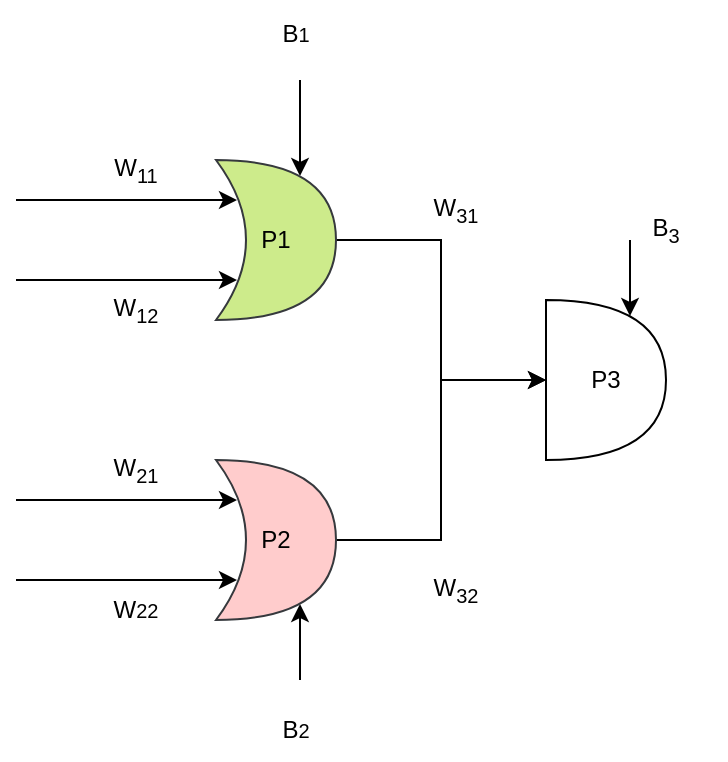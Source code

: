 <mxfile version="16.6.2" type="device"><diagram id="0-lxFGCHeppUsUB7t1RA" name="Page-1"><mxGraphModel dx="1106" dy="590" grid="1" gridSize="10" guides="1" tooltips="1" connect="1" arrows="1" fold="1" page="1" pageScale="1" pageWidth="850" pageHeight="1100" math="0" shadow="0"><root><mxCell id="0"/><mxCell id="1" parent="0"/><mxCell id="z7cxjD0Fovs-Sgl5fztl-4" style="edgeStyle=orthogonalEdgeStyle;rounded=0;orthogonalLoop=1;jettySize=auto;html=1;entryX=0;entryY=0.5;entryDx=0;entryDy=0;entryPerimeter=0;" edge="1" parent="1" source="z7cxjD0Fovs-Sgl5fztl-1" target="z7cxjD0Fovs-Sgl5fztl-3"><mxGeometry relative="1" as="geometry"/></mxCell><mxCell id="z7cxjD0Fovs-Sgl5fztl-6" style="edgeStyle=orthogonalEdgeStyle;rounded=0;orthogonalLoop=1;jettySize=auto;html=1;exitX=0.175;exitY=0.25;exitDx=0;exitDy=0;exitPerimeter=0;startArrow=classic;startFill=1;endArrow=none;endFill=0;" edge="1" parent="1" source="z7cxjD0Fovs-Sgl5fztl-1"><mxGeometry relative="1" as="geometry"><mxPoint x="100" y="110" as="targetPoint"/></mxGeometry></mxCell><mxCell id="z7cxjD0Fovs-Sgl5fztl-7" style="edgeStyle=orthogonalEdgeStyle;rounded=0;orthogonalLoop=1;jettySize=auto;html=1;exitX=0.175;exitY=0.75;exitDx=0;exitDy=0;exitPerimeter=0;endArrow=none;endFill=0;startArrow=classic;startFill=1;" edge="1" parent="1" source="z7cxjD0Fovs-Sgl5fztl-1"><mxGeometry relative="1" as="geometry"><mxPoint x="100" y="150" as="targetPoint"/></mxGeometry></mxCell><mxCell id="z7cxjD0Fovs-Sgl5fztl-16" style="edgeStyle=orthogonalEdgeStyle;rounded=0;orthogonalLoop=1;jettySize=auto;html=1;exitX=0.7;exitY=0.1;exitDx=0;exitDy=0;exitPerimeter=0;startArrow=classic;startFill=1;endArrow=none;endFill=0;" edge="1" parent="1" source="z7cxjD0Fovs-Sgl5fztl-1"><mxGeometry relative="1" as="geometry"><mxPoint x="242" y="50" as="targetPoint"/></mxGeometry></mxCell><mxCell id="z7cxjD0Fovs-Sgl5fztl-1" value="P1" style="shape=xor;whiteSpace=wrap;html=1;fillColor=#cdeb8b;strokeColor=#36393d;" vertex="1" parent="1"><mxGeometry x="200" y="90" width="60" height="80" as="geometry"/></mxCell><mxCell id="z7cxjD0Fovs-Sgl5fztl-5" style="edgeStyle=orthogonalEdgeStyle;rounded=0;orthogonalLoop=1;jettySize=auto;html=1;entryX=0;entryY=0.5;entryDx=0;entryDy=0;entryPerimeter=0;" edge="1" parent="1" source="z7cxjD0Fovs-Sgl5fztl-2" target="z7cxjD0Fovs-Sgl5fztl-3"><mxGeometry relative="1" as="geometry"/></mxCell><mxCell id="z7cxjD0Fovs-Sgl5fztl-8" style="edgeStyle=orthogonalEdgeStyle;rounded=0;orthogonalLoop=1;jettySize=auto;html=1;exitX=0.175;exitY=0.25;exitDx=0;exitDy=0;exitPerimeter=0;startArrow=classic;startFill=1;endArrow=none;endFill=0;" edge="1" parent="1" source="z7cxjD0Fovs-Sgl5fztl-2"><mxGeometry relative="1" as="geometry"><mxPoint x="100" y="260" as="targetPoint"/></mxGeometry></mxCell><mxCell id="z7cxjD0Fovs-Sgl5fztl-9" style="edgeStyle=orthogonalEdgeStyle;rounded=0;orthogonalLoop=1;jettySize=auto;html=1;exitX=0.175;exitY=0.75;exitDx=0;exitDy=0;exitPerimeter=0;endArrow=none;endFill=0;startArrow=classic;startFill=1;" edge="1" parent="1" source="z7cxjD0Fovs-Sgl5fztl-2"><mxGeometry relative="1" as="geometry"><mxPoint x="100" y="300" as="targetPoint"/></mxGeometry></mxCell><mxCell id="z7cxjD0Fovs-Sgl5fztl-15" style="edgeStyle=orthogonalEdgeStyle;rounded=0;orthogonalLoop=1;jettySize=auto;html=1;exitX=0.7;exitY=0.9;exitDx=0;exitDy=0;exitPerimeter=0;startArrow=classic;startFill=1;endArrow=none;endFill=0;" edge="1" parent="1" source="z7cxjD0Fovs-Sgl5fztl-2"><mxGeometry relative="1" as="geometry"><mxPoint x="242" y="350" as="targetPoint"/></mxGeometry></mxCell><mxCell id="z7cxjD0Fovs-Sgl5fztl-2" value="P2" style="shape=xor;whiteSpace=wrap;html=1;fillColor=#ffcccc;strokeColor=#36393d;" vertex="1" parent="1"><mxGeometry x="200" y="240" width="60" height="80" as="geometry"/></mxCell><mxCell id="z7cxjD0Fovs-Sgl5fztl-25" style="edgeStyle=orthogonalEdgeStyle;rounded=0;orthogonalLoop=1;jettySize=auto;html=1;exitX=0.7;exitY=0.1;exitDx=0;exitDy=0;exitPerimeter=0;startArrow=classic;startFill=1;endArrow=none;endFill=0;" edge="1" parent="1" source="z7cxjD0Fovs-Sgl5fztl-3"><mxGeometry relative="1" as="geometry"><mxPoint x="407" y="130" as="targetPoint"/></mxGeometry></mxCell><mxCell id="z7cxjD0Fovs-Sgl5fztl-3" value="P3" style="shape=or;whiteSpace=wrap;html=1;" vertex="1" parent="1"><mxGeometry x="365" y="160" width="60" height="80" as="geometry"/></mxCell><mxCell id="z7cxjD0Fovs-Sgl5fztl-17" value="W&lt;sub&gt;12&lt;/sub&gt;" style="text;html=1;strokeColor=none;fillColor=none;align=center;verticalAlign=middle;whiteSpace=wrap;rounded=0;" vertex="1" parent="1"><mxGeometry x="130" y="150" width="60" height="30" as="geometry"/></mxCell><mxCell id="z7cxjD0Fovs-Sgl5fztl-18" value="W&lt;sub&gt;11&lt;/sub&gt;" style="text;html=1;strokeColor=none;fillColor=none;align=center;verticalAlign=middle;whiteSpace=wrap;rounded=0;" vertex="1" parent="1"><mxGeometry x="130" y="80" width="60" height="30" as="geometry"/></mxCell><mxCell id="z7cxjD0Fovs-Sgl5fztl-19" value="W&lt;sub&gt;21&lt;/sub&gt;" style="text;html=1;strokeColor=none;fillColor=none;align=center;verticalAlign=middle;whiteSpace=wrap;rounded=0;" vertex="1" parent="1"><mxGeometry x="130" y="230" width="60" height="30" as="geometry"/></mxCell><mxCell id="z7cxjD0Fovs-Sgl5fztl-20" value="W&lt;span style=&quot;font-size: 10px&quot;&gt;22&lt;/span&gt;" style="text;html=1;strokeColor=none;fillColor=none;align=center;verticalAlign=middle;whiteSpace=wrap;rounded=0;" vertex="1" parent="1"><mxGeometry x="130" y="300" width="60" height="30" as="geometry"/></mxCell><mxCell id="z7cxjD0Fovs-Sgl5fztl-21" value="B&lt;span style=&quot;font-size: 10px&quot;&gt;2&lt;/span&gt;" style="text;html=1;strokeColor=none;fillColor=none;align=center;verticalAlign=middle;whiteSpace=wrap;rounded=0;" vertex="1" parent="1"><mxGeometry x="210" y="360" width="60" height="30" as="geometry"/></mxCell><mxCell id="z7cxjD0Fovs-Sgl5fztl-22" value="&lt;sub&gt;&lt;span style=&quot;font-size: 12px&quot;&gt;B&lt;/span&gt;1&lt;/sub&gt;" style="text;html=1;strokeColor=none;fillColor=none;align=center;verticalAlign=middle;whiteSpace=wrap;rounded=0;" vertex="1" parent="1"><mxGeometry x="210" y="10" width="60" height="30" as="geometry"/></mxCell><mxCell id="z7cxjD0Fovs-Sgl5fztl-23" value="W&lt;sub&gt;31&lt;/sub&gt;" style="text;html=1;strokeColor=none;fillColor=none;align=center;verticalAlign=middle;whiteSpace=wrap;rounded=0;" vertex="1" parent="1"><mxGeometry x="290" y="100" width="60" height="30" as="geometry"/></mxCell><mxCell id="z7cxjD0Fovs-Sgl5fztl-24" value="W&lt;sub&gt;32&lt;/sub&gt;" style="text;html=1;strokeColor=none;fillColor=none;align=center;verticalAlign=middle;whiteSpace=wrap;rounded=0;" vertex="1" parent="1"><mxGeometry x="290" y="290" width="60" height="30" as="geometry"/></mxCell><mxCell id="z7cxjD0Fovs-Sgl5fztl-26" value="B&lt;sub&gt;3&lt;/sub&gt;" style="text;html=1;strokeColor=none;fillColor=none;align=center;verticalAlign=middle;whiteSpace=wrap;rounded=0;" vertex="1" parent="1"><mxGeometry x="395" y="110" width="60" height="30" as="geometry"/></mxCell></root></mxGraphModel></diagram></mxfile>